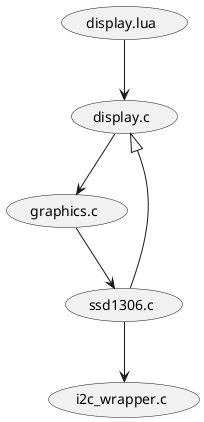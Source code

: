 @startuml

(display.lua) --> (display.c)
(display.c) --> (graphics.c)
(display.c) <|-- (ssd1306.c)
(graphics.c) --> (ssd1306.c)
(ssd1306.c) --> (i2c_wrapper.c)

@enduml
